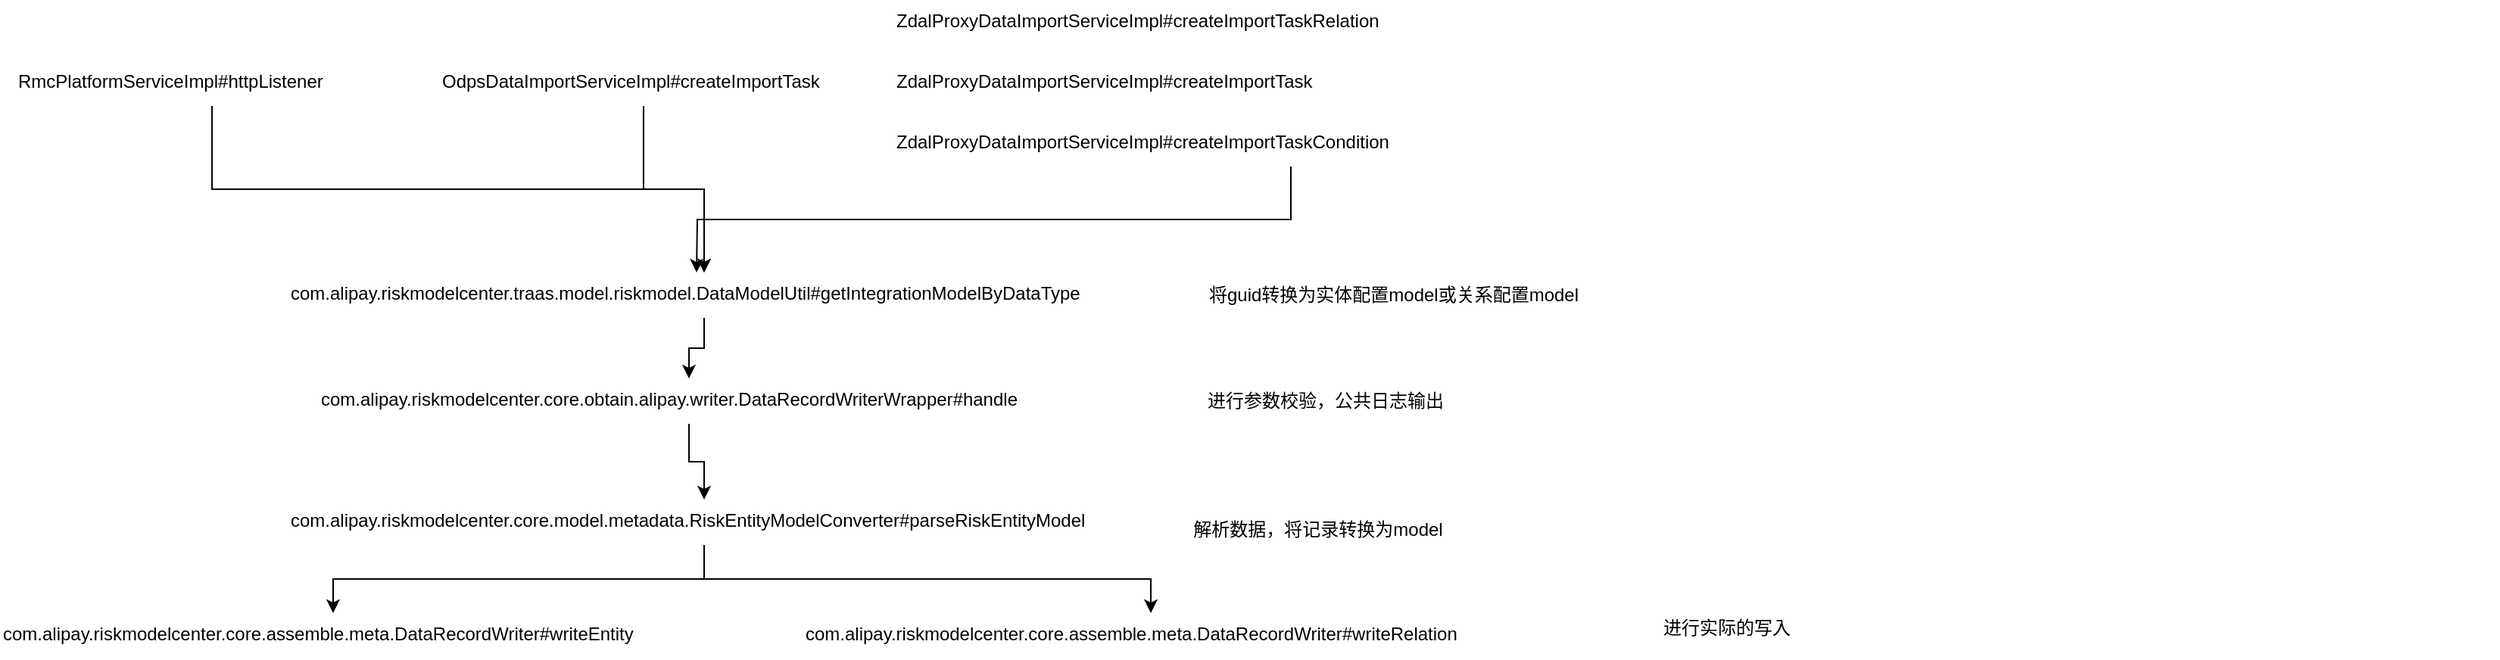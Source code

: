 <mxfile version="12.8.5" type="github">
  <diagram id="EqoFCm8-C9Oadi-K3e8N" name="Page-1">
    <mxGraphModel dx="1679" dy="987" grid="1" gridSize="10" guides="1" tooltips="1" connect="1" arrows="1" fold="1" page="1" pageScale="1" pageWidth="827" pageHeight="1169" math="0" shadow="0">
      <root>
        <mxCell id="0" />
        <mxCell id="1" parent="0" />
        <mxCell id="9R-WJBk1CTyCUYP_G9Th-12" style="edgeStyle=orthogonalEdgeStyle;rounded=0;orthogonalLoop=1;jettySize=auto;html=1;exitX=0.25;exitY=1;exitDx=0;exitDy=0;" edge="1" parent="1" source="9R-WJBk1CTyCUYP_G9Th-1" target="9R-WJBk1CTyCUYP_G9Th-11">
          <mxGeometry relative="1" as="geometry" />
        </mxCell>
        <mxCell id="9R-WJBk1CTyCUYP_G9Th-1" value="RmcPlatformServiceImpl#httpListener" style="text;html=1;" vertex="1" parent="1">
          <mxGeometry x="30" y="220" width="520" height="30" as="geometry" />
        </mxCell>
        <mxCell id="9R-WJBk1CTyCUYP_G9Th-14" style="edgeStyle=orthogonalEdgeStyle;rounded=0;orthogonalLoop=1;jettySize=auto;html=1;exitX=0.5;exitY=1;exitDx=0;exitDy=0;entryX=0.5;entryY=0;entryDx=0;entryDy=0;" edge="1" parent="1" source="9R-WJBk1CTyCUYP_G9Th-3" target="9R-WJBk1CTyCUYP_G9Th-11">
          <mxGeometry relative="1" as="geometry" />
        </mxCell>
        <mxCell id="9R-WJBk1CTyCUYP_G9Th-3" value="OdpsDataImportServiceImpl#createImportTask" style="text;html=1;" vertex="1" parent="1">
          <mxGeometry x="310" y="220" width="270" height="30" as="geometry" />
        </mxCell>
        <mxCell id="9R-WJBk1CTyCUYP_G9Th-4" value="ZdalProxyDataImportServiceImpl#createImportTask" style="text;html=1;" vertex="1" parent="1">
          <mxGeometry x="610" y="220" width="350" height="30" as="geometry" />
        </mxCell>
        <mxCell id="9R-WJBk1CTyCUYP_G9Th-5" value="ZdalProxyDataImportServiceImpl#createImportTaskRelation" style="text;html=1;" vertex="1" parent="1">
          <mxGeometry x="610" y="180" width="1060" height="30" as="geometry" />
        </mxCell>
        <mxCell id="9R-WJBk1CTyCUYP_G9Th-13" style="edgeStyle=orthogonalEdgeStyle;rounded=0;orthogonalLoop=1;jettySize=auto;html=1;exitX=0.25;exitY=1;exitDx=0;exitDy=0;" edge="1" parent="1" source="9R-WJBk1CTyCUYP_G9Th-6">
          <mxGeometry relative="1" as="geometry">
            <mxPoint x="480" y="360" as="targetPoint" />
          </mxGeometry>
        </mxCell>
        <mxCell id="9R-WJBk1CTyCUYP_G9Th-6" value="ZdalProxyDataImportServiceImpl#createImportTaskCondition" style="text;html=1;" vertex="1" parent="1">
          <mxGeometry x="610" y="260" width="1050" height="30" as="geometry" />
        </mxCell>
        <mxCell id="9R-WJBk1CTyCUYP_G9Th-16" style="edgeStyle=orthogonalEdgeStyle;rounded=0;orthogonalLoop=1;jettySize=auto;html=1;exitX=0.5;exitY=1;exitDx=0;exitDy=0;entryX=0.5;entryY=0;entryDx=0;entryDy=0;" edge="1" parent="1" source="9R-WJBk1CTyCUYP_G9Th-7" target="9R-WJBk1CTyCUYP_G9Th-10">
          <mxGeometry relative="1" as="geometry" />
        </mxCell>
        <mxCell id="9R-WJBk1CTyCUYP_G9Th-7" value="com.alipay.riskmodelcenter.core.obtain.alipay.writer.DataRecordWriterWrapper#handle" style="text;html=1;" vertex="1" parent="1">
          <mxGeometry x="230" y="430" width="490" height="30" as="geometry" />
        </mxCell>
        <mxCell id="9R-WJBk1CTyCUYP_G9Th-8" value="com.alipay.riskmodelcenter.core.assemble.meta.DataRecordWriter#writeEntity" style="text;html=1;" vertex="1" parent="1">
          <mxGeometry x="20" y="585" width="440" height="30" as="geometry" />
        </mxCell>
        <mxCell id="9R-WJBk1CTyCUYP_G9Th-9" value="com.alipay.riskmodelcenter.core.assemble.meta.DataRecordWriter#writeRelation" style="text;html=1;" vertex="1" parent="1">
          <mxGeometry x="550" y="585" width="460" height="30" as="geometry" />
        </mxCell>
        <mxCell id="9R-WJBk1CTyCUYP_G9Th-17" style="edgeStyle=orthogonalEdgeStyle;rounded=0;orthogonalLoop=1;jettySize=auto;html=1;exitX=0.5;exitY=1;exitDx=0;exitDy=0;entryX=0.5;entryY=0;entryDx=0;entryDy=0;" edge="1" parent="1" source="9R-WJBk1CTyCUYP_G9Th-10" target="9R-WJBk1CTyCUYP_G9Th-8">
          <mxGeometry relative="1" as="geometry" />
        </mxCell>
        <mxCell id="9R-WJBk1CTyCUYP_G9Th-18" style="edgeStyle=orthogonalEdgeStyle;rounded=0;orthogonalLoop=1;jettySize=auto;html=1;exitX=0.5;exitY=1;exitDx=0;exitDy=0;entryX=0.5;entryY=0;entryDx=0;entryDy=0;" edge="1" parent="1" source="9R-WJBk1CTyCUYP_G9Th-10" target="9R-WJBk1CTyCUYP_G9Th-9">
          <mxGeometry relative="1" as="geometry" />
        </mxCell>
        <mxCell id="9R-WJBk1CTyCUYP_G9Th-10" value="com.alipay.riskmodelcenter.core.model.metadata.RiskEntityModelConverter#parseRiskEntityModel" style="text;html=1;" vertex="1" parent="1">
          <mxGeometry x="210" y="510" width="550" height="30" as="geometry" />
        </mxCell>
        <mxCell id="9R-WJBk1CTyCUYP_G9Th-15" style="edgeStyle=orthogonalEdgeStyle;rounded=0;orthogonalLoop=1;jettySize=auto;html=1;exitX=0.5;exitY=1;exitDx=0;exitDy=0;entryX=0.5;entryY=0;entryDx=0;entryDy=0;" edge="1" parent="1" source="9R-WJBk1CTyCUYP_G9Th-11" target="9R-WJBk1CTyCUYP_G9Th-7">
          <mxGeometry relative="1" as="geometry" />
        </mxCell>
        <mxCell id="9R-WJBk1CTyCUYP_G9Th-11" value="com.alipay.riskmodelcenter.traas.model.riskmodel.DataModelUtil#getIntegrationModelByDataType" style="text;html=1;" vertex="1" parent="1">
          <mxGeometry x="210" y="360" width="550" height="30" as="geometry" />
        </mxCell>
        <mxCell id="9R-WJBk1CTyCUYP_G9Th-19" value="将guid转换为实体配置model或关系配置model" style="text;html=1;align=center;verticalAlign=middle;resizable=0;points=[];autosize=1;" vertex="1" parent="1">
          <mxGeometry x="810" y="365" width="260" height="20" as="geometry" />
        </mxCell>
        <mxCell id="9R-WJBk1CTyCUYP_G9Th-20" value="进行参数校验，公共日志输出" style="text;html=1;align=center;verticalAlign=middle;resizable=0;points=[];autosize=1;" vertex="1" parent="1">
          <mxGeometry x="810" y="435" width="170" height="20" as="geometry" />
        </mxCell>
        <mxCell id="9R-WJBk1CTyCUYP_G9Th-21" value="解析数据，将记录转换为model" style="text;html=1;align=center;verticalAlign=middle;resizable=0;points=[];autosize=1;" vertex="1" parent="1">
          <mxGeometry x="800" y="520" width="180" height="20" as="geometry" />
        </mxCell>
        <mxCell id="9R-WJBk1CTyCUYP_G9Th-22" value="进行实际的写入" style="text;html=1;align=center;verticalAlign=middle;resizable=0;points=[];autosize=1;" vertex="1" parent="1">
          <mxGeometry x="1110" y="585" width="100" height="20" as="geometry" />
        </mxCell>
      </root>
    </mxGraphModel>
  </diagram>
</mxfile>
